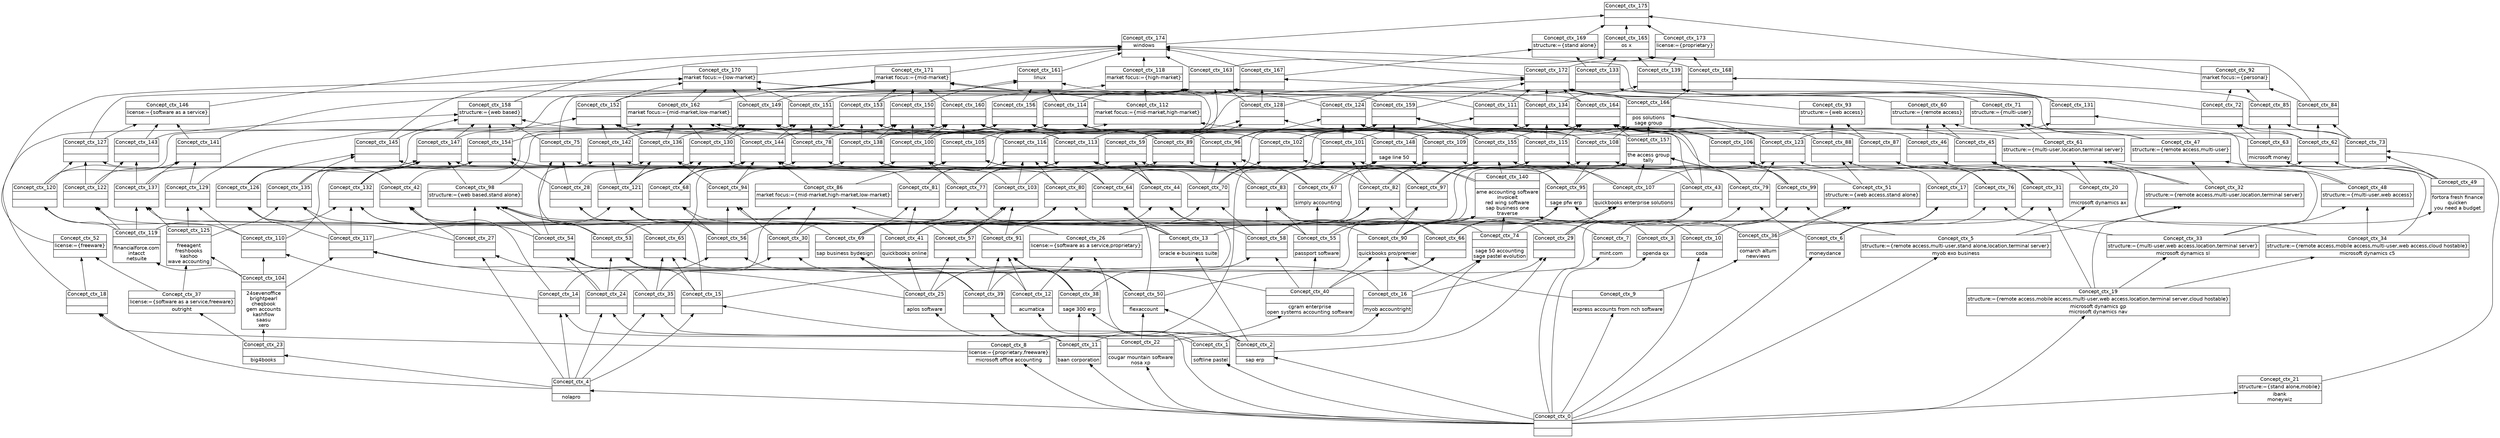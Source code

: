 digraph G { 
	rankdir=BT;
	margin=0;
	node [margin="0.03,0.03",fontname="DejaVu Sans"];
	ranksep=0.3;
	nodesep=0.2;
//graph[label="name:ctx,concept number:176,object number:69,attribute number:32"
176 [shape=none,label=<<table border="0" cellborder="1" cellspacing="0" port="p"><tr><td>Concept_ctx_175</td></tr><tr><td><br/></td></tr><tr><td><br/></td></tr></table>>];
177 [shape=none,label=<<table border="0" cellborder="1" cellspacing="0" port="p"><tr><td>Concept_ctx_146</td></tr><tr><td>license:={software as a service}<br/></td></tr><tr><td><br/></td></tr></table>>];
178 [shape=none,label=<<table border="0" cellborder="1" cellspacing="0" port="p"><tr><td>Concept_ctx_26</td></tr><tr><td>license:={software as a service,proprietary}<br/></td></tr><tr><td><br/></td></tr></table>>];
179 [shape=none,label=<<table border="0" cellborder="1" cellspacing="0" port="p"><tr><td>Concept_ctx_173</td></tr><tr><td>license:={proprietary}<br/></td></tr><tr><td><br/></td></tr></table>>];
180 [shape=none,label=<<table border="0" cellborder="1" cellspacing="0" port="p"><tr><td>Concept_ctx_0</td></tr><tr><td><br/></td></tr><tr><td><br/></td></tr></table>>];
181 [shape=none,label=<<table border="0" cellborder="1" cellspacing="0" port="p"><tr><td>Concept_ctx_37</td></tr><tr><td>license:={software as a service,freeware}<br/></td></tr><tr><td>outright<br/></td></tr></table>>];
182 [shape=none,label=<<table border="0" cellborder="1" cellspacing="0" port="p"><tr><td>Concept_ctx_8</td></tr><tr><td>license:={proprietary,freeware}<br/></td></tr><tr><td>microsoft office accounting<br/></td></tr></table>>];
183 [shape=none,label=<<table border="0" cellborder="1" cellspacing="0" port="p"><tr><td>Concept_ctx_52</td></tr><tr><td>license:={freeware}<br/></td></tr><tr><td><br/></td></tr></table>>];
184 [shape=none,label=<<table border="0" cellborder="1" cellspacing="0" port="p"><tr><td>Concept_ctx_172</td></tr><tr><td><br/></td></tr><tr><td><br/></td></tr></table>>];
185 [shape=none,label=<<table border="0" cellborder="1" cellspacing="0" port="p"><tr><td>Concept_ctx_174</td></tr><tr><td>windows<br/></td></tr><tr><td><br/></td></tr></table>>];
186 [shape=none,label=<<table border="0" cellborder="1" cellspacing="0" port="p"><tr><td>Concept_ctx_1</td></tr><tr><td><br/></td></tr><tr><td>softline pastel<br/></td></tr></table>>];
187 [shape=none,label=<<table border="0" cellborder="1" cellspacing="0" port="p"><tr><td>Concept_ctx_141</td></tr><tr><td><br/></td></tr><tr><td><br/></td></tr></table>>];
188 [shape=none,label=<<table border="0" cellborder="1" cellspacing="0" port="p"><tr><td>Concept_ctx_134</td></tr><tr><td><br/></td></tr><tr><td><br/></td></tr></table>>];
189 [shape=none,label=<<table border="0" cellborder="1" cellspacing="0" port="p"><tr><td>Concept_ctx_163</td></tr><tr><td><br/></td></tr><tr><td><br/></td></tr></table>>];
190 [shape=none,label=<<table border="0" cellborder="1" cellspacing="0" port="p"><tr><td>Concept_ctx_139</td></tr><tr><td><br/></td></tr><tr><td><br/></td></tr></table>>];
191 [shape=none,label=<<table border="0" cellborder="1" cellspacing="0" port="p"><tr><td>Concept_ctx_165</td></tr><tr><td>os x<br/></td></tr><tr><td><br/></td></tr></table>>];
192 [shape=none,label=<<table border="0" cellborder="1" cellspacing="0" port="p"><tr><td>Concept_ctx_137</td></tr><tr><td><br/></td></tr><tr><td><br/></td></tr></table>>];
193 [shape=none,label=<<table border="0" cellborder="1" cellspacing="0" port="p"><tr><td>Concept_ctx_101</td></tr><tr><td><br/></td></tr><tr><td><br/></td></tr></table>>];
194 [shape=none,label=<<table border="0" cellborder="1" cellspacing="0" port="p"><tr><td>Concept_ctx_156</td></tr><tr><td><br/></td></tr><tr><td><br/></td></tr></table>>];
195 [shape=none,label=<<table border="0" cellborder="1" cellspacing="0" port="p"><tr><td>Concept_ctx_124</td></tr><tr><td><br/></td></tr><tr><td><br/></td></tr></table>>];
196 [shape=none,label=<<table border="0" cellborder="1" cellspacing="0" port="p"><tr><td>Concept_ctx_161</td></tr><tr><td>linux<br/></td></tr><tr><td><br/></td></tr></table>>];
197 [shape=none,label=<<table border="0" cellborder="1" cellspacing="0" port="p"><tr><td>Concept_ctx_23</td></tr><tr><td><br/></td></tr><tr><td>big4books<br/></td></tr></table>>];
198 [shape=none,label=<<table border="0" cellborder="1" cellspacing="0" port="p"><tr><td>Concept_ctx_119</td></tr><tr><td><br/></td></tr><tr><td>financialforce.com<br/>intacct<br/>netsuite<br/></td></tr></table>>];
199 [shape=none,label=<<table border="0" cellborder="1" cellspacing="0" port="p"><tr><td>Concept_ctx_120</td></tr><tr><td><br/></td></tr><tr><td><br/></td></tr></table>>];
200 [shape=none,label=<<table border="0" cellborder="1" cellspacing="0" port="p"><tr><td>Concept_ctx_127</td></tr><tr><td><br/></td></tr><tr><td><br/></td></tr></table>>];
201 [shape=none,label=<<table border="0" cellborder="1" cellspacing="0" port="p"><tr><td>Concept_ctx_82</td></tr><tr><td><br/></td></tr><tr><td><br/></td></tr></table>>];
202 [shape=none,label=<<table border="0" cellborder="1" cellspacing="0" port="p"><tr><td>Concept_ctx_138</td></tr><tr><td><br/></td></tr><tr><td><br/></td></tr></table>>];
203 [shape=none,label=<<table border="0" cellborder="1" cellspacing="0" port="p"><tr><td>Concept_ctx_115</td></tr><tr><td><br/></td></tr><tr><td><br/></td></tr></table>>];
204 [shape=none,label=<<table border="0" cellborder="1" cellspacing="0" port="p"><tr><td>Concept_ctx_153</td></tr><tr><td><br/></td></tr><tr><td><br/></td></tr></table>>];
205 [shape=none,label=<<table border="0" cellborder="1" cellspacing="0" port="p"><tr><td>Concept_ctx_109</td></tr><tr><td><br/></td></tr><tr><td><br/></td></tr></table>>];
206 [shape=none,label=<<table border="0" cellborder="1" cellspacing="0" port="p"><tr><td>Concept_ctx_150</td></tr><tr><td><br/></td></tr><tr><td><br/></td></tr></table>>];
207 [shape=none,label=<<table border="0" cellborder="1" cellspacing="0" port="p"><tr><td>Concept_ctx_164</td></tr><tr><td><br/></td></tr><tr><td><br/></td></tr></table>>];
208 [shape=none,label=<<table border="0" cellborder="1" cellspacing="0" port="p"><tr><td>Concept_ctx_171</td></tr><tr><td>market focus:={mid-market}<br/></td></tr><tr><td><br/></td></tr></table>>];
209 [shape=none,label=<<table border="0" cellborder="1" cellspacing="0" port="p"><tr><td>Concept_ctx_4</td></tr><tr><td><br/></td></tr><tr><td>nolapro<br/></td></tr></table>>];
210 [shape=none,label=<<table border="0" cellborder="1" cellspacing="0" port="p"><tr><td>Concept_ctx_14</td></tr><tr><td><br/></td></tr><tr><td><br/></td></tr></table>>];
211 [shape=none,label=<<table border="0" cellborder="1" cellspacing="0" port="p"><tr><td>Concept_ctx_2</td></tr><tr><td><br/></td></tr><tr><td>sap erp<br/></td></tr></table>>];
212 [shape=none,label=<<table border="0" cellborder="1" cellspacing="0" port="p"><tr><td>Concept_ctx_13</td></tr><tr><td><br/></td></tr><tr><td>oracle e-business suite<br/></td></tr></table>>];
213 [shape=none,label=<<table border="0" cellborder="1" cellspacing="0" port="p"><tr><td>Concept_ctx_15</td></tr><tr><td><br/></td></tr><tr><td><br/></td></tr></table>>];
214 [shape=none,label=<<table border="0" cellborder="1" cellspacing="0" port="p"><tr><td>Concept_ctx_28</td></tr><tr><td><br/></td></tr><tr><td><br/></td></tr></table>>];
215 [shape=none,label=<<table border="0" cellborder="1" cellspacing="0" port="p"><tr><td>Concept_ctx_29</td></tr><tr><td><br/></td></tr><tr><td><br/></td></tr></table>>];
216 [shape=none,label=<<table border="0" cellborder="1" cellspacing="0" port="p"><tr><td>Concept_ctx_44</td></tr><tr><td><br/></td></tr><tr><td><br/></td></tr></table>>];
217 [shape=none,label=<<table border="0" cellborder="1" cellspacing="0" port="p"><tr><td>Concept_ctx_43</td></tr><tr><td><br/></td></tr><tr><td><br/></td></tr></table>>];
218 [shape=none,label=<<table border="0" cellborder="1" cellspacing="0" port="p"><tr><td>Concept_ctx_59</td></tr><tr><td><br/></td></tr><tr><td><br/></td></tr></table>>];
219 [shape=none,label=<<table border="0" cellborder="1" cellspacing="0" port="p"><tr><td>Concept_ctx_106</td></tr><tr><td><br/></td></tr><tr><td><br/></td></tr></table>>];
220 [shape=none,label=<<table border="0" cellborder="1" cellspacing="0" port="p"><tr><td>Concept_ctx_112</td></tr><tr><td>market focus:={mid-market,high-market}<br/></td></tr><tr><td><br/></td></tr></table>>];
221 [shape=none,label=<<table border="0" cellborder="1" cellspacing="0" port="p"><tr><td>Concept_ctx_111</td></tr><tr><td><br/></td></tr><tr><td><br/></td></tr></table>>];
222 [shape=none,label=<<table border="0" cellborder="1" cellspacing="0" port="p"><tr><td>Concept_ctx_118</td></tr><tr><td>market focus:={high-market}<br/></td></tr><tr><td><br/></td></tr></table>>];
223 [shape=none,label=<<table border="0" cellborder="1" cellspacing="0" port="p"><tr><td>Concept_ctx_7</td></tr><tr><td><br/></td></tr><tr><td>mint.com<br/></td></tr></table>>];
224 [shape=none,label=<<table border="0" cellborder="1" cellspacing="0" port="p"><tr><td>Concept_ctx_6</td></tr><tr><td><br/></td></tr><tr><td>moneydance<br/></td></tr></table>>];
225 [shape=none,label=<<table border="0" cellborder="1" cellspacing="0" port="p"><tr><td>Concept_ctx_17</td></tr><tr><td><br/></td></tr><tr><td><br/></td></tr></table>>];
226 [shape=none,label=<<table border="0" cellborder="1" cellspacing="0" port="p"><tr><td>Concept_ctx_49</td></tr><tr><td><br/></td></tr><tr><td>fortora fresh finance<br/>quicken<br/>you need a budget<br/></td></tr></table>>];
227 [shape=none,label=<<table border="0" cellborder="1" cellspacing="0" port="p"><tr><td>Concept_ctx_62</td></tr><tr><td><br/></td></tr><tr><td><br/></td></tr></table>>];
228 [shape=none,label=<<table border="0" cellborder="1" cellspacing="0" port="p"><tr><td>Concept_ctx_63</td></tr><tr><td><br/></td></tr><tr><td>microsoft money<br/></td></tr></table>>];
229 [shape=none,label=<<table border="0" cellborder="1" cellspacing="0" port="p"><tr><td>Concept_ctx_72</td></tr><tr><td><br/></td></tr><tr><td><br/></td></tr></table>>];
230 [shape=none,label=<<table border="0" cellborder="1" cellspacing="0" port="p"><tr><td>Concept_ctx_73</td></tr><tr><td><br/></td></tr><tr><td><br/></td></tr></table>>];
231 [shape=none,label=<<table border="0" cellborder="1" cellspacing="0" port="p"><tr><td>Concept_ctx_84</td></tr><tr><td><br/></td></tr><tr><td><br/></td></tr></table>>];
232 [shape=none,label=<<table border="0" cellborder="1" cellspacing="0" port="p"><tr><td>Concept_ctx_85</td></tr><tr><td><br/></td></tr><tr><td><br/></td></tr></table>>];
233 [shape=none,label=<<table border="0" cellborder="1" cellspacing="0" port="p"><tr><td>Concept_ctx_92</td></tr><tr><td>market focus:={personal}<br/></td></tr><tr><td><br/></td></tr></table>>];
234 [shape=none,label=<<table border="0" cellborder="1" cellspacing="0" port="p"><tr><td>Concept_ctx_104</td></tr><tr><td><br/></td></tr><tr><td>24sevenoffice<br/>brightpearl<br/>cheqbook<br/>gem accounts<br/>kashflow<br/>saasu<br/>xero<br/></td></tr></table>>];
235 [shape=none,label=<<table border="0" cellborder="1" cellspacing="0" port="p"><tr><td>Concept_ctx_110</td></tr><tr><td><br/></td></tr><tr><td><br/></td></tr></table>>];
236 [shape=none,label=<<table border="0" cellborder="1" cellspacing="0" port="p"><tr><td>Concept_ctx_125</td></tr><tr><td><br/></td></tr><tr><td>freeagent<br/>freshbooks<br/>kashoo<br/>wave accounting<br/></td></tr></table>>];
237 [shape=none,label=<<table border="0" cellborder="1" cellspacing="0" port="p"><tr><td>Concept_ctx_129</td></tr><tr><td><br/></td></tr><tr><td><br/></td></tr></table>>];
238 [shape=none,label=<<table border="0" cellborder="1" cellspacing="0" port="p"><tr><td>Concept_ctx_58</td></tr><tr><td><br/></td></tr><tr><td><br/></td></tr></table>>];
239 [shape=none,label=<<table border="0" cellborder="1" cellspacing="0" port="p"><tr><td>Concept_ctx_70</td></tr><tr><td><br/></td></tr><tr><td><br/></td></tr></table>>];
240 [shape=none,label=<<table border="0" cellborder="1" cellspacing="0" port="p"><tr><td>Concept_ctx_83</td></tr><tr><td><br/></td></tr><tr><td><br/></td></tr></table>>];
241 [shape=none,label=<<table border="0" cellborder="1" cellspacing="0" port="p"><tr><td>Concept_ctx_96</td></tr><tr><td><br/></td></tr><tr><td><br/></td></tr></table>>];
242 [shape=none,label=<<table border="0" cellborder="1" cellspacing="0" port="p"><tr><td>Concept_ctx_121</td></tr><tr><td><br/></td></tr><tr><td><br/></td></tr></table>>];
243 [shape=none,label=<<table border="0" cellborder="1" cellspacing="0" port="p"><tr><td>Concept_ctx_130</td></tr><tr><td><br/></td></tr><tr><td><br/></td></tr></table>>];
244 [shape=none,label=<<table border="0" cellborder="1" cellspacing="0" port="p"><tr><td>Concept_ctx_142</td></tr><tr><td><br/></td></tr><tr><td><br/></td></tr></table>>];
245 [shape=none,label=<<table border="0" cellborder="1" cellspacing="0" port="p"><tr><td>Concept_ctx_149</td></tr><tr><td><br/></td></tr><tr><td><br/></td></tr></table>>];
246 [shape=none,label=<<table border="0" cellborder="1" cellspacing="0" port="p"><tr><td>Concept_ctx_16</td></tr><tr><td><br/></td></tr><tr><td>myob accountright<br/></td></tr></table>>];
247 [shape=none,label=<<table border="0" cellborder="1" cellspacing="0" port="p"><tr><td>Concept_ctx_97</td></tr><tr><td><br/></td></tr><tr><td><br/></td></tr></table>>];
248 [shape=none,label=<<table border="0" cellborder="1" cellspacing="0" port="p"><tr><td>Concept_ctx_74</td></tr><tr><td><br/></td></tr><tr><td>sage 50 accounting<br/>sage pastel evolution<br/></td></tr></table>>];
249 [shape=none,label=<<table border="0" cellborder="1" cellspacing="0" port="p"><tr><td>Concept_ctx_155</td></tr><tr><td><br/></td></tr><tr><td><br/></td></tr></table>>];
250 [shape=none,label=<<table border="0" cellborder="1" cellspacing="0" port="p"><tr><td>Concept_ctx_30</td></tr><tr><td><br/></td></tr><tr><td><br/></td></tr></table>>];
251 [shape=none,label=<<table border="0" cellborder="1" cellspacing="0" port="p"><tr><td>Concept_ctx_86</td></tr><tr><td>market focus:={mid-market,high-market,low-market}<br/></td></tr><tr><td><br/></td></tr></table>>];
252 [shape=none,label=<<table border="0" cellborder="1" cellspacing="0" port="p"><tr><td>Concept_ctx_136</td></tr><tr><td><br/></td></tr><tr><td><br/></td></tr></table>>];
253 [shape=none,label=<<table border="0" cellborder="1" cellspacing="0" port="p"><tr><td>Concept_ctx_162</td></tr><tr><td>market focus:={mid-market,low-market}<br/></td></tr><tr><td><br/></td></tr></table>>];
254 [shape=none,label=<<table border="0" cellborder="1" cellspacing="0" port="p"><tr><td>Concept_ctx_102</td></tr><tr><td><br/></td></tr><tr><td><br/></td></tr></table>>];
255 [shape=none,label=<<table border="0" cellborder="1" cellspacing="0" port="p"><tr><td>Concept_ctx_152</td></tr><tr><td><br/></td></tr><tr><td><br/></td></tr></table>>];
256 [shape=none,label=<<table border="0" cellborder="1" cellspacing="0" port="p"><tr><td>Concept_ctx_159</td></tr><tr><td><br/></td></tr><tr><td><br/></td></tr></table>>];
257 [shape=none,label=<<table border="0" cellborder="1" cellspacing="0" port="p"><tr><td>Concept_ctx_170</td></tr><tr><td>market focus:={low-market}<br/></td></tr><tr><td><br/></td></tr></table>>];
258 [shape=none,label=<<table border="0" cellborder="1" cellspacing="0" port="p"><tr><td>Concept_ctx_12</td></tr><tr><td><br/></td></tr><tr><td>acumatica<br/></td></tr></table>>];
259 [shape=none,label=<<table border="0" cellborder="1" cellspacing="0" port="p"><tr><td>Concept_ctx_122</td></tr><tr><td><br/></td></tr><tr><td><br/></td></tr></table>>];
260 [shape=none,label=<<table border="0" cellborder="1" cellspacing="0" port="p"><tr><td>Concept_ctx_143</td></tr><tr><td><br/></td></tr><tr><td><br/></td></tr></table>>];
261 [shape=none,label=<<table border="0" cellborder="1" cellspacing="0" port="p"><tr><td>Concept_ctx_25</td></tr><tr><td><br/></td></tr><tr><td>aplos software<br/></td></tr></table>>];
262 [shape=none,label=<<table border="0" cellborder="1" cellspacing="0" port="p"><tr><td>Concept_ctx_117</td></tr><tr><td><br/></td></tr><tr><td><br/></td></tr></table>>];
263 [shape=none,label=<<table border="0" cellborder="1" cellspacing="0" port="p"><tr><td>Concept_ctx_41</td></tr><tr><td><br/></td></tr><tr><td>quickbooks online<br/></td></tr></table>>];
264 [shape=none,label=<<table border="0" cellborder="1" cellspacing="0" port="p"><tr><td>Concept_ctx_135</td></tr><tr><td><br/></td></tr><tr><td><br/></td></tr></table>>];
265 [shape=none,label=<<table border="0" cellborder="1" cellspacing="0" port="p"><tr><td>Concept_ctx_22</td></tr><tr><td><br/></td></tr><tr><td>cougar mountain software<br/>nosa xp<br/></td></tr></table>>];
266 [shape=none,label=<<table border="0" cellborder="1" cellspacing="0" port="p"><tr><td>Concept_ctx_35</td></tr><tr><td><br/></td></tr><tr><td><br/></td></tr></table>>];
267 [shape=none,label=<<table border="0" cellborder="1" cellspacing="0" port="p"><tr><td>Concept_ctx_69</td></tr><tr><td><br/></td></tr><tr><td>sap business bydesign<br/></td></tr></table>>];
268 [shape=none,label=<<table border="0" cellborder="1" cellspacing="0" port="p"><tr><td>Concept_ctx_126</td></tr><tr><td><br/></td></tr><tr><td><br/></td></tr></table>>];
269 [shape=none,label=<<table border="0" cellborder="1" cellspacing="0" port="p"><tr><td>Concept_ctx_81</td></tr><tr><td><br/></td></tr><tr><td><br/></td></tr></table>>];
270 [shape=none,label=<<table border="0" cellborder="1" cellspacing="0" port="p"><tr><td>Concept_ctx_145</td></tr><tr><td><br/></td></tr><tr><td><br/></td></tr></table>>];
271 [shape=none,label=<<table border="0" cellborder="1" cellspacing="0" port="p"><tr><td>Concept_ctx_57</td></tr><tr><td><br/></td></tr><tr><td><br/></td></tr></table>>];
272 [shape=none,label=<<table border="0" cellborder="1" cellspacing="0" port="p"><tr><td>Concept_ctx_80</td></tr><tr><td><br/></td></tr><tr><td><br/></td></tr></table>>];
273 [shape=none,label=<<table border="0" cellborder="1" cellspacing="0" port="p"><tr><td>Concept_ctx_132</td></tr><tr><td><br/></td></tr><tr><td><br/></td></tr></table>>];
274 [shape=none,label=<<table border="0" cellborder="1" cellspacing="0" port="p"><tr><td>Concept_ctx_154</td></tr><tr><td><br/></td></tr><tr><td><br/></td></tr></table>>];
275 [shape=none,label=<<table border="0" cellborder="1" cellspacing="0" port="p"><tr><td>Concept_ctx_50</td></tr><tr><td><br/></td></tr><tr><td>flexaccount<br/></td></tr></table>>];
276 [shape=none,label=<<table border="0" cellborder="1" cellspacing="0" port="p"><tr><td>Concept_ctx_103</td></tr><tr><td><br/></td></tr><tr><td><br/></td></tr></table>>];
277 [shape=none,label=<<table border="0" cellborder="1" cellspacing="0" port="p"><tr><td>Concept_ctx_65</td></tr><tr><td><br/></td></tr><tr><td><br/></td></tr></table>>];
278 [shape=none,label=<<table border="0" cellborder="1" cellspacing="0" port="p"><tr><td>Concept_ctx_147</td></tr><tr><td><br/></td></tr><tr><td><br/></td></tr></table>>];
279 [shape=none,label=<<table border="0" cellborder="1" cellspacing="0" port="p"><tr><td>Concept_ctx_64</td></tr><tr><td><br/></td></tr><tr><td><br/></td></tr></table>>];
280 [shape=none,label=<<table border="0" cellborder="1" cellspacing="0" port="p"><tr><td>Concept_ctx_75</td></tr><tr><td><br/></td></tr><tr><td><br/></td></tr></table>>];
281 [shape=none,label=<<table border="0" cellborder="1" cellspacing="0" port="p"><tr><td>Concept_ctx_116</td></tr><tr><td><br/></td></tr><tr><td><br/></td></tr></table>>];
282 [shape=none,label=<<table border="0" cellborder="1" cellspacing="0" port="p"><tr><td>Concept_ctx_158</td></tr><tr><td>structure:={web based}<br/></td></tr><tr><td><br/></td></tr></table>>];
283 [shape=none,label=<<table border="0" cellborder="1" cellspacing="0" port="p"><tr><td>Concept_ctx_3</td></tr><tr><td><br/></td></tr><tr><td>openda qx<br/></td></tr></table>>];
284 [shape=none,label=<<table border="0" cellborder="1" cellspacing="0" port="p"><tr><td>Concept_ctx_5</td></tr><tr><td>structure:={remote access,multi-user,stand alone,location,terminal server}<br/></td></tr><tr><td>myob exo business<br/></td></tr></table>>];
285 [shape=none,label=<<table border="0" cellborder="1" cellspacing="0" port="p"><tr><td>Concept_ctx_31</td></tr><tr><td><br/></td></tr><tr><td><br/></td></tr></table>>];
286 [shape=none,label=<<table border="0" cellborder="1" cellspacing="0" port="p"><tr><td>Concept_ctx_45</td></tr><tr><td><br/></td></tr><tr><td><br/></td></tr></table>>];
287 [shape=none,label=<<table border="0" cellborder="1" cellspacing="0" port="p"><tr><td>Concept_ctx_46</td></tr><tr><td><br/></td></tr><tr><td><br/></td></tr></table>>];
288 [shape=none,label=<<table border="0" cellborder="1" cellspacing="0" port="p"><tr><td>Concept_ctx_60</td></tr><tr><td>structure:={remote access}<br/></td></tr><tr><td><br/></td></tr></table>>];
289 [shape=none,label=<<table border="0" cellborder="1" cellspacing="0" port="p"><tr><td>Concept_ctx_27</td></tr><tr><td><br/></td></tr><tr><td><br/></td></tr></table>>];
290 [shape=none,label=<<table border="0" cellborder="1" cellspacing="0" port="p"><tr><td>Concept_ctx_11</td></tr><tr><td><br/></td></tr><tr><td>baan corporation<br/></td></tr></table>>];
291 [shape=none,label=<<table border="0" cellborder="1" cellspacing="0" port="p"><tr><td>Concept_ctx_24</td></tr><tr><td><br/></td></tr><tr><td><br/></td></tr></table>>];
292 [shape=none,label=<<table border="0" cellborder="1" cellspacing="0" port="p"><tr><td>Concept_ctx_39</td></tr><tr><td><br/></td></tr><tr><td><br/></td></tr></table>>];
293 [shape=none,label=<<table border="0" cellborder="1" cellspacing="0" port="p"><tr><td>Concept_ctx_54</td></tr><tr><td><br/></td></tr><tr><td><br/></td></tr></table>>];
294 [shape=none,label=<<table border="0" cellborder="1" cellspacing="0" port="p"><tr><td>Concept_ctx_38</td></tr><tr><td><br/></td></tr><tr><td>sage 300 erp<br/></td></tr></table>>];
295 [shape=none,label=<<table border="0" cellborder="1" cellspacing="0" port="p"><tr><td>Concept_ctx_53</td></tr><tr><td><br/></td></tr><tr><td><br/></td></tr></table>>];
296 [shape=none,label=<<table border="0" cellborder="1" cellspacing="0" port="p"><tr><td>Concept_ctx_91</td></tr><tr><td><br/></td></tr><tr><td><br/></td></tr></table>>];
297 [shape=none,label=<<table border="0" cellborder="1" cellspacing="0" port="p"><tr><td>Concept_ctx_98</td></tr><tr><td>structure:={web based,stand alone}<br/></td></tr><tr><td><br/></td></tr></table>>];
298 [shape=none,label=<<table border="0" cellborder="1" cellspacing="0" port="p"><tr><td>Concept_ctx_42</td></tr><tr><td><br/></td></tr><tr><td><br/></td></tr></table>>];
299 [shape=none,label=<<table border="0" cellborder="1" cellspacing="0" port="p"><tr><td>Concept_ctx_40</td></tr><tr><td><br/></td></tr><tr><td>cgram enterprise<br/>open systems accounting software<br/></td></tr></table>>];
300 [shape=none,label=<<table border="0" cellborder="1" cellspacing="0" port="p"><tr><td>Concept_ctx_90</td></tr><tr><td><br/></td></tr><tr><td>quickbooks pro/premier<br/></td></tr></table>>];
301 [shape=none,label=<<table border="0" cellborder="1" cellspacing="0" port="p"><tr><td>Concept_ctx_56</td></tr><tr><td><br/></td></tr><tr><td><br/></td></tr></table>>];
302 [shape=none,label=<<table border="0" cellborder="1" cellspacing="0" port="p"><tr><td>Concept_ctx_94</td></tr><tr><td><br/></td></tr><tr><td><br/></td></tr></table>>];
303 [shape=none,label=<<table border="0" cellborder="1" cellspacing="0" port="p"><tr><td>Concept_ctx_55</td></tr><tr><td><br/></td></tr><tr><td>passport software<br/></td></tr></table>>];
304 [shape=none,label=<<table border="0" cellborder="1" cellspacing="0" port="p"><tr><td>Concept_ctx_68</td></tr><tr><td><br/></td></tr><tr><td><br/></td></tr></table>>];
305 [shape=none,label=<<table border="0" cellborder="1" cellspacing="0" port="p"><tr><td>Concept_ctx_140</td></tr><tr><td><br/></td></tr><tr><td>ame accounting software<br/>invoiceit<br/>red wing software<br/>sap business one<br/>traverse<br/></td></tr></table>>];
306 [shape=none,label=<<table border="0" cellborder="1" cellspacing="0" port="p"><tr><td>Concept_ctx_144</td></tr><tr><td><br/></td></tr><tr><td><br/></td></tr></table>>];
307 [shape=none,label=<<table border="0" cellborder="1" cellspacing="0" port="p"><tr><td>Concept_ctx_18</td></tr><tr><td><br/></td></tr><tr><td><br/></td></tr></table>>];
308 [shape=none,label=<<table border="0" cellborder="1" cellspacing="0" port="p"><tr><td>Concept_ctx_67</td></tr><tr><td><br/></td></tr><tr><td>simply accounting<br/></td></tr></table>>];
309 [shape=none,label=<<table border="0" cellborder="1" cellspacing="0" port="p"><tr><td>Concept_ctx_78</td></tr><tr><td><br/></td></tr><tr><td><br/></td></tr></table>>];
310 [shape=none,label=<<table border="0" cellborder="1" cellspacing="0" port="p"><tr><td>Concept_ctx_148</td></tr><tr><td><br/></td></tr><tr><td>sage line 50<br/></td></tr></table>>];
311 [shape=none,label=<<table border="0" cellborder="1" cellspacing="0" port="p"><tr><td>Concept_ctx_151</td></tr><tr><td><br/></td></tr><tr><td><br/></td></tr></table>>];
312 [shape=none,label=<<table border="0" cellborder="1" cellspacing="0" port="p"><tr><td>Concept_ctx_66</td></tr><tr><td><br/></td></tr><tr><td><br/></td></tr></table>>];
313 [shape=none,label=<<table border="0" cellborder="1" cellspacing="0" port="p"><tr><td>Concept_ctx_79</td></tr><tr><td><br/></td></tr><tr><td><br/></td></tr></table>>];
314 [shape=none,label=<<table border="0" cellborder="1" cellspacing="0" port="p"><tr><td>Concept_ctx_95</td></tr><tr><td><br/></td></tr><tr><td>sage pfw erp<br/></td></tr></table>>];
315 [shape=none,label=<<table border="0" cellborder="1" cellspacing="0" port="p"><tr><td>Concept_ctx_108</td></tr><tr><td><br/></td></tr><tr><td><br/></td></tr></table>>];
316 [shape=none,label=<<table border="0" cellborder="1" cellspacing="0" port="p"><tr><td>Concept_ctx_77</td></tr><tr><td><br/></td></tr><tr><td><br/></td></tr></table>>];
317 [shape=none,label=<<table border="0" cellborder="1" cellspacing="0" port="p"><tr><td>Concept_ctx_100</td></tr><tr><td><br/></td></tr><tr><td><br/></td></tr></table>>];
318 [shape=none,label=<<table border="0" cellborder="1" cellspacing="0" port="p"><tr><td>Concept_ctx_89</td></tr><tr><td><br/></td></tr><tr><td><br/></td></tr></table>>];
319 [shape=none,label=<<table border="0" cellborder="1" cellspacing="0" port="p"><tr><td>Concept_ctx_114</td></tr><tr><td><br/></td></tr><tr><td><br/></td></tr></table>>];
320 [shape=none,label=<<table border="0" cellborder="1" cellspacing="0" port="p"><tr><td>Concept_ctx_107</td></tr><tr><td><br/></td></tr><tr><td>quickbooks enterprise solutions<br/></td></tr></table>>];
321 [shape=none,label=<<table border="0" cellborder="1" cellspacing="0" port="p"><tr><td>Concept_ctx_113</td></tr><tr><td><br/></td></tr><tr><td><br/></td></tr></table>>];
322 [shape=none,label=<<table border="0" cellborder="1" cellspacing="0" port="p"><tr><td>Concept_ctx_99</td></tr><tr><td><br/></td></tr><tr><td><br/></td></tr></table>>];
323 [shape=none,label=<<table border="0" cellborder="1" cellspacing="0" port="p"><tr><td>Concept_ctx_157</td></tr><tr><td><br/></td></tr><tr><td>the access group<br/>tally<br/></td></tr></table>>];
324 [shape=none,label=<<table border="0" cellborder="1" cellspacing="0" port="p"><tr><td>Concept_ctx_105</td></tr><tr><td><br/></td></tr><tr><td><br/></td></tr></table>>];
325 [shape=none,label=<<table border="0" cellborder="1" cellspacing="0" port="p"><tr><td>Concept_ctx_160</td></tr><tr><td><br/></td></tr><tr><td><br/></td></tr></table>>];
326 [shape=none,label=<<table border="0" cellborder="1" cellspacing="0" port="p"><tr><td>Concept_ctx_123</td></tr><tr><td><br/></td></tr><tr><td><br/></td></tr></table>>];
327 [shape=none,label=<<table border="0" cellborder="1" cellspacing="0" port="p"><tr><td>Concept_ctx_128</td></tr><tr><td><br/></td></tr><tr><td><br/></td></tr></table>>];
328 [shape=none,label=<<table border="0" cellborder="1" cellspacing="0" port="p"><tr><td>Concept_ctx_166</td></tr><tr><td><br/></td></tr><tr><td>pos solutions<br/>sage group<br/></td></tr></table>>];
329 [shape=none,label=<<table border="0" cellborder="1" cellspacing="0" port="p"><tr><td>Concept_ctx_167</td></tr><tr><td><br/></td></tr><tr><td><br/></td></tr></table>>];
330 [shape=none,label=<<table border="0" cellborder="1" cellspacing="0" port="p"><tr><td>Concept_ctx_131</td></tr><tr><td><br/></td></tr><tr><td><br/></td></tr></table>>];
331 [shape=none,label=<<table border="0" cellborder="1" cellspacing="0" port="p"><tr><td>Concept_ctx_168</td></tr><tr><td><br/></td></tr><tr><td><br/></td></tr></table>>];
332 [shape=none,label=<<table border="0" cellborder="1" cellspacing="0" port="p"><tr><td>Concept_ctx_133</td></tr><tr><td><br/></td></tr><tr><td><br/></td></tr></table>>];
333 [shape=none,label=<<table border="0" cellborder="1" cellspacing="0" port="p"><tr><td>Concept_ctx_169</td></tr><tr><td>structure:={stand alone}<br/></td></tr><tr><td><br/></td></tr></table>>];
334 [shape=none,label=<<table border="0" cellborder="1" cellspacing="0" port="p"><tr><td>Concept_ctx_19</td></tr><tr><td>structure:={remote access,mobile access,multi-user,web access,location,terminal server,cloud hostable}<br/></td></tr><tr><td>microsoft dynamics gp<br/>microsoft dynamics nav<br/></td></tr></table>>];
335 [shape=none,label=<<table border="0" cellborder="1" cellspacing="0" port="p"><tr><td>Concept_ctx_32</td></tr><tr><td>structure:={remote access,multi-user,location,terminal server}<br/></td></tr><tr><td><br/></td></tr></table>>];
336 [shape=none,label=<<table border="0" cellborder="1" cellspacing="0" port="p"><tr><td>Concept_ctx_34</td></tr><tr><td>structure:={remote access,mobile access,multi-user,web access,cloud hostable}<br/></td></tr><tr><td>microsoft dynamics c5<br/></td></tr></table>>];
337 [shape=none,label=<<table border="0" cellborder="1" cellspacing="0" port="p"><tr><td>Concept_ctx_47</td></tr><tr><td>structure:={remote access,multi-user}<br/></td></tr><tr><td><br/></td></tr></table>>];
338 [shape=none,label=<<table border="0" cellborder="1" cellspacing="0" port="p"><tr><td>Concept_ctx_20</td></tr><tr><td><br/></td></tr><tr><td>microsoft dynamics ax<br/></td></tr></table>>];
339 [shape=none,label=<<table border="0" cellborder="1" cellspacing="0" port="p"><tr><td>Concept_ctx_33</td></tr><tr><td>structure:={multi-user,web access,location,terminal server}<br/></td></tr><tr><td>microsoft dynamics sl<br/></td></tr></table>>];
340 [shape=none,label=<<table border="0" cellborder="1" cellspacing="0" port="p"><tr><td>Concept_ctx_61</td></tr><tr><td>structure:={multi-user,location,terminal server}<br/></td></tr><tr><td><br/></td></tr></table>>];
341 [shape=none,label=<<table border="0" cellborder="1" cellspacing="0" port="p"><tr><td>Concept_ctx_48</td></tr><tr><td>structure:={multi-user,web access}<br/></td></tr><tr><td><br/></td></tr></table>>];
342 [shape=none,label=<<table border="0" cellborder="1" cellspacing="0" port="p"><tr><td>Concept_ctx_71</td></tr><tr><td>structure:={multi-user}<br/></td></tr><tr><td><br/></td></tr></table>>];
343 [shape=none,label=<<table border="0" cellborder="1" cellspacing="0" port="p"><tr><td>Concept_ctx_10</td></tr><tr><td><br/></td></tr><tr><td>coda<br/></td></tr></table>>];
344 [shape=none,label=<<table border="0" cellborder="1" cellspacing="0" port="p"><tr><td>Concept_ctx_9</td></tr><tr><td><br/></td></tr><tr><td>express accounts from nch software<br/></td></tr></table>>];
345 [shape=none,label=<<table border="0" cellborder="1" cellspacing="0" port="p"><tr><td>Concept_ctx_36</td></tr><tr><td><br/></td></tr><tr><td>comarch altum<br/>newviews<br/></td></tr></table>>];
346 [shape=none,label=<<table border="0" cellborder="1" cellspacing="0" port="p"><tr><td>Concept_ctx_51</td></tr><tr><td>structure:={web access,stand alone}<br/></td></tr><tr><td><br/></td></tr></table>>];
347 [shape=none,label=<<table border="0" cellborder="1" cellspacing="0" port="p"><tr><td>Concept_ctx_76</td></tr><tr><td><br/></td></tr><tr><td><br/></td></tr></table>>];
348 [shape=none,label=<<table border="0" cellborder="1" cellspacing="0" port="p"><tr><td>Concept_ctx_88</td></tr><tr><td><br/></td></tr><tr><td><br/></td></tr></table>>];
349 [shape=none,label=<<table border="0" cellborder="1" cellspacing="0" port="p"><tr><td>Concept_ctx_87</td></tr><tr><td><br/></td></tr><tr><td><br/></td></tr></table>>];
350 [shape=none,label=<<table border="0" cellborder="1" cellspacing="0" port="p"><tr><td>Concept_ctx_93</td></tr><tr><td>structure:={web access}<br/></td></tr><tr><td><br/></td></tr></table>>];
351 [shape=none,label=<<table border="0" cellborder="1" cellspacing="0" port="p"><tr><td>Concept_ctx_21</td></tr><tr><td>structure:={stand alone,mobile}<br/></td></tr><tr><td>ibank<br/>moneywiz<br/></td></tr></table>>];
	185:p -> 176:p
	333:p -> 176:p
	179:p -> 176:p
	233:p -> 176:p
	191:p -> 176:p
	200:p -> 177:p
	187:p -> 177:p
	260:p -> 177:p
	186:p -> 178:p
	258:p -> 178:p
	331:p -> 179:p
	184:p -> 179:p
	190:p -> 179:p
	197:p -> 181:p
	180:p -> 182:p
	181:p -> 183:p
	307:p -> 183:p
	195:p -> 184:p
	288:p -> 184:p
	342:p -> 184:p
	350:p -> 184:p
	281:p -> 184:p
	207:p -> 184:p
	221:p -> 184:p
	256:p -> 184:p
	328:p -> 184:p
	188:p -> 184:p
	282:p -> 185:p
	177:p -> 185:p
	257:p -> 185:p
	196:p -> 185:p
	208:p -> 185:p
	229:p -> 185:p
	189:p -> 185:p
	222:p -> 185:p
	329:p -> 185:p
	184:p -> 185:p
	180:p -> 186:p
	199:p -> 187:p
	192:p -> 187:p
	237:p -> 187:p
	193:p -> 188:p
	254:p -> 188:p
	203:p -> 188:p
	217:p -> 188:p
	326:p -> 188:p
	187:p -> 189:p
	194:p -> 189:p
	204:p -> 189:p
	227:p -> 189:p
	255:p -> 189:p
	218:p -> 189:p
	327:p -> 189:p
	188:p -> 189:p
	330:p -> 190:p
	188:p -> 190:p
	189:p -> 191:p
	332:p -> 191:p
	190:p -> 191:p
	231:p -> 191:p
	198:p -> 192:p
	223:p -> 192:p
	236:p -> 192:p
	313:p -> 193:p
	239:p -> 193:p
	272:p -> 193:p
	201:p -> 193:p
	193:p -> 194:p
	318:p -> 194:p
	225:p -> 194:p
	244:p -> 194:p
	202:p -> 194:p
	274:p -> 194:p
	193:p -> 195:p
	315:p -> 195:p
	241:p -> 195:p
	205:p -> 195:p
	195:p -> 196:p
	319:p -> 196:p
	245:p -> 196:p
	206:p -> 196:p
	194:p -> 196:p
	209:p -> 197:p
	234:p -> 198:p
	198:p -> 199:p
	235:p -> 199:p
	199:p -> 200:p
	259:p -> 200:p
	298:p -> 200:p
	238:p -> 201:p
	271:p -> 201:p
	312:p -> 201:p
	201:p -> 202:p
	316:p -> 202:p
	242:p -> 202:p
	273:p -> 202:p
	247:p -> 203:p
	320:p -> 203:p
	201:p -> 203:p
	203:p -> 204:p
	321:p -> 204:p
	199:p -> 204:p
	202:p -> 204:p
	252:p -> 204:p
	201:p -> 205:p
	240:p -> 205:p
	314:p -> 205:p
	205:p -> 206:p
	317:p -> 206:p
	202:p -> 206:p
	243:p -> 206:p
	205:p -> 207:p
	286:p -> 207:p
	340:p -> 207:p
	348:p -> 207:p
	276:p -> 207:p
	203:p -> 207:p
	323:p -> 207:p
	219:p -> 207:p
	249:p -> 207:p
	200:p -> 208:p
	278:p -> 208:p
	204:p -> 208:p
	207:p -> 208:p
	325:p -> 208:p
	253:p -> 208:p
	220:p -> 208:p
	206:p -> 208:p
	180:p -> 209:p
	209:p -> 210:p
	186:p -> 210:p
	180:p -> 211:p
	211:p -> 212:p
	209:p -> 213:p
	211:p -> 213:p
	212:p -> 214:p
	213:p -> 214:p
	211:p -> 215:p
	246:p -> 215:p
	213:p -> 216:p
	215:p -> 216:p
	250:p -> 216:p
	212:p -> 217:p
	215:p -> 217:p
	214:p -> 218:p
	216:p -> 218:p
	217:p -> 218:p
	322:p -> 219:p
	338:p -> 219:p
	219:p -> 220:p
	324:p -> 220:p
	219:p -> 221:p
	217:p -> 221:p
	279:p -> 221:p
	218:p -> 222:p
	220:p -> 222:p
	221:p -> 222:p
	280:p -> 222:p
	180:p -> 223:p
	180:p -> 224:p
	223:p -> 225:p
	224:p -> 225:p
	224:p -> 226:p
	226:p -> 227:p
	225:p -> 227:p
	226:p -> 228:p
	228:p -> 229:p
	227:p -> 229:p
	226:p -> 230:p
	351:p -> 230:p
	230:p -> 231:p
	227:p -> 231:p
	228:p -> 232:p
	230:p -> 232:p
	232:p -> 233:p
	229:p -> 233:p
	231:p -> 233:p
	197:p -> 234:p
	234:p -> 235:p
	210:p -> 235:p
	234:p -> 236:p
	181:p -> 236:p
	235:p -> 237:p
	236:p -> 237:p
	261:p -> 238:p
	299:p -> 238:p
	263:p -> 239:p
	238:p -> 239:p
	238:p -> 240:p
	283:p -> 240:p
	303:p -> 240:p
	239:p -> 241:p
	240:p -> 241:p
	308:p -> 241:p
	262:p -> 242:p
	238:p -> 242:p
	301:p -> 242:p
	242:p -> 243:p
	240:p -> 243:p
	304:p -> 243:p
	242:p -> 244:p
	239:p -> 244:p
	264:p -> 244:p
	241:p -> 245:p
	244:p -> 245:p
	309:p -> 245:p
	243:p -> 245:p
	186:p -> 246:p
	300:p -> 247:p
	238:p -> 247:p
	246:p -> 248:p
	265:p -> 248:p
	247:p -> 249:p
	240:p -> 249:p
	267:p -> 249:p
	285:p -> 249:p
	347:p -> 249:p
	305:p -> 249:p
	210:p -> 250:p
	246:p -> 250:p
	248:p -> 251:p
	250:p -> 251:p
	266:p -> 251:p
	247:p -> 252:p
	302:p -> 252:p
	235:p -> 252:p
	242:p -> 252:p
	243:p -> 253:p
	268:p -> 253:p
	249:p -> 253:p
	306:p -> 253:p
	252:p -> 253:p
	247:p -> 254:p
	239:p -> 254:p
	254:p -> 255:p
	237:p -> 255:p
	244:p -> 255:p
	252:p -> 255:p
	241:p -> 256:p
	269:p -> 256:p
	287:p -> 256:p
	349:p -> 256:p
	254:p -> 256:p
	249:p -> 256:p
	310:p -> 256:p
	183:p -> 257:p
	245:p -> 257:p
	270:p -> 257:p
	255:p -> 257:p
	253:p -> 257:p
	256:p -> 257:p
	311:p -> 257:p
	180:p -> 258:p
	198:p -> 259:p
	289:p -> 259:p
	259:p -> 260:p
	192:p -> 260:p
	290:p -> 261:p
	234:p -> 262:p
	261:p -> 262:p
	291:p -> 262:p
	261:p -> 263:p
	262:p -> 264:p
	263:p -> 264:p
	236:p -> 264:p
	180:p -> 265:p
	265:p -> 266:p
	209:p -> 266:p
	261:p -> 267:p
	292:p -> 267:p
	262:p -> 268:p
	267:p -> 268:p
	293:p -> 268:p
	263:p -> 269:p
	267:p -> 269:p
	268:p -> 270:p
	269:p -> 270:p
	264:p -> 270:p
	261:p -> 271:p
	294:p -> 271:p
	263:p -> 272:p
	271:p -> 272:p
	212:p -> 272:p
	271:p -> 273:p
	295:p -> 273:p
	198:p -> 273:p
	262:p -> 273:p
	272:p -> 274:p
	214:p -> 274:p
	264:p -> 274:p
	273:p -> 274:p
	192:p -> 274:p
	211:p -> 275:p
	265:p -> 275:p
	271:p -> 276:p
	267:p -> 276:p
	296:p -> 276:p
	275:p -> 277:p
	213:p -> 277:p
	266:p -> 277:p
	259:p -> 278:p
	268:p -> 278:p
	273:p -> 278:p
	276:p -> 278:p
	297:p -> 278:p
	275:p -> 279:p
	212:p -> 279:p
	214:p -> 280:p
	277:p -> 280:p
	279:p -> 280:p
	272:p -> 281:p
	269:p -> 281:p
	279:p -> 281:p
	276:p -> 281:p
	278:p -> 282:p
	260:p -> 282:p
	270:p -> 282:p
	280:p -> 282:p
	274:p -> 282:p
	281:p -> 282:p
	180:p -> 283:p
	180:p -> 284:p
	283:p -> 285:p
	334:p -> 285:p
	285:p -> 286:p
	335:p -> 286:p
	285:p -> 287:p
	336:p -> 287:p
	286:p -> 288:p
	287:p -> 288:p
	337:p -> 288:p
	209:p -> 289:p
	258:p -> 289:p
	180:p -> 290:p
	209:p -> 291:p
	290:p -> 291:p
	290:p -> 292:p
	265:p -> 292:p
	291:p -> 293:p
	266:p -> 293:p
	292:p -> 293:p
	211:p -> 294:p
	290:p -> 294:p
	294:p -> 295:p
	213:p -> 295:p
	291:p -> 295:p
	294:p -> 296:p
	275:p -> 296:p
	292:p -> 296:p
	258:p -> 296:p
	277:p -> 297:p
	293:p -> 297:p
	295:p -> 297:p
	289:p -> 297:p
	296:p -> 297:p
	210:p -> 298:p
	289:p -> 298:p
	178:p -> 298:p
	290:p -> 299:p
	299:p -> 300:p
	246:p -> 300:p
	344:p -> 300:p
	291:p -> 301:p
	299:p -> 301:p
	300:p -> 302:p
	250:p -> 302:p
	301:p -> 302:p
	299:p -> 303:p
	301:p -> 304:p
	303:p -> 304:p
	300:p -> 305:p
	303:p -> 305:p
	248:p -> 305:p
	292:p -> 305:p
	345:p -> 305:p
	302:p -> 306:p
	251:p -> 306:p
	304:p -> 306:p
	293:p -> 306:p
	305:p -> 306:p
	209:p -> 307:p
	182:p -> 307:p
	303:p -> 308:p
	304:p -> 309:p
	308:p -> 309:p
	305:p -> 310:p
	308:p -> 310:p
	182:p -> 310:p
	307:p -> 311:p
	309:p -> 311:p
	306:p -> 311:p
	310:p -> 311:p
	299:p -> 312:p
	294:p -> 312:p
	224:p -> 313:p
	312:p -> 313:p
	312:p -> 314:p
	303:p -> 314:p
	343:p -> 314:p
	313:p -> 315:p
	308:p -> 315:p
	314:p -> 315:p
	312:p -> 316:p
	301:p -> 316:p
	295:p -> 316:p
	316:p -> 317:p
	304:p -> 317:p
	314:p -> 317:p
	313:p -> 318:p
	316:p -> 318:p
	315:p -> 319:p
	318:p -> 319:p
	309:p -> 319:p
	317:p -> 319:p
	300:p -> 320:p
	312:p -> 320:p
	215:p -> 320:p
	320:p -> 321:p
	302:p -> 321:p
	216:p -> 321:p
	316:p -> 321:p
	215:p -> 322:p
	248:p -> 322:p
	275:p -> 322:p
	284:p -> 322:p
	314:p -> 323:p
	346:p -> 323:p
	178:p -> 323:p
	296:p -> 323:p
	320:p -> 323:p
	322:p -> 323:p
	305:p -> 323:p
	322:p -> 324:p
	216:p -> 324:p
	251:p -> 324:p
	277:p -> 324:p
	317:p -> 325:p
	298:p -> 325:p
	297:p -> 325:p
	321:p -> 325:p
	323:p -> 325:p
	324:p -> 325:p
	306:p -> 325:p
	226:p -> 326:p
	313:p -> 326:p
	320:p -> 326:p
	318:p -> 327:p
	321:p -> 327:p
	326:p -> 327:p
	315:p -> 328:p
	323:p -> 328:p
	228:p -> 328:p
	310:p -> 328:p
	326:p -> 328:p
	319:p -> 329:p
	325:p -> 329:p
	311:p -> 329:p
	327:p -> 329:p
	328:p -> 329:p
	230:p -> 330:p
	326:p -> 330:p
	232:p -> 331:p
	328:p -> 331:p
	330:p -> 331:p
	327:p -> 332:p
	330:p -> 332:p
	329:p -> 333:p
	331:p -> 333:p
	332:p -> 333:p
	180:p -> 334:p
	284:p -> 335:p
	334:p -> 335:p
	334:p -> 336:p
	335:p -> 337:p
	336:p -> 337:p
	284:p -> 338:p
	334:p -> 339:p
	335:p -> 340:p
	338:p -> 340:p
	339:p -> 340:p
	336:p -> 341:p
	339:p -> 341:p
	337:p -> 342:p
	340:p -> 342:p
	341:p -> 342:p
	180:p -> 343:p
	180:p -> 344:p
	344:p -> 345:p
	343:p -> 346:p
	345:p -> 346:p
	339:p -> 347:p
	345:p -> 347:p
	346:p -> 348:p
	347:p -> 348:p
	341:p -> 349:p
	347:p -> 349:p
	348:p -> 350:p
	349:p -> 350:p
	180:p -> 351:p
}
